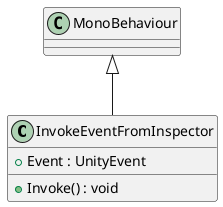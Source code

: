@startuml
class InvokeEventFromInspector {
    + Event : UnityEvent
    + Invoke() : void
}
MonoBehaviour <|-- InvokeEventFromInspector
@enduml
